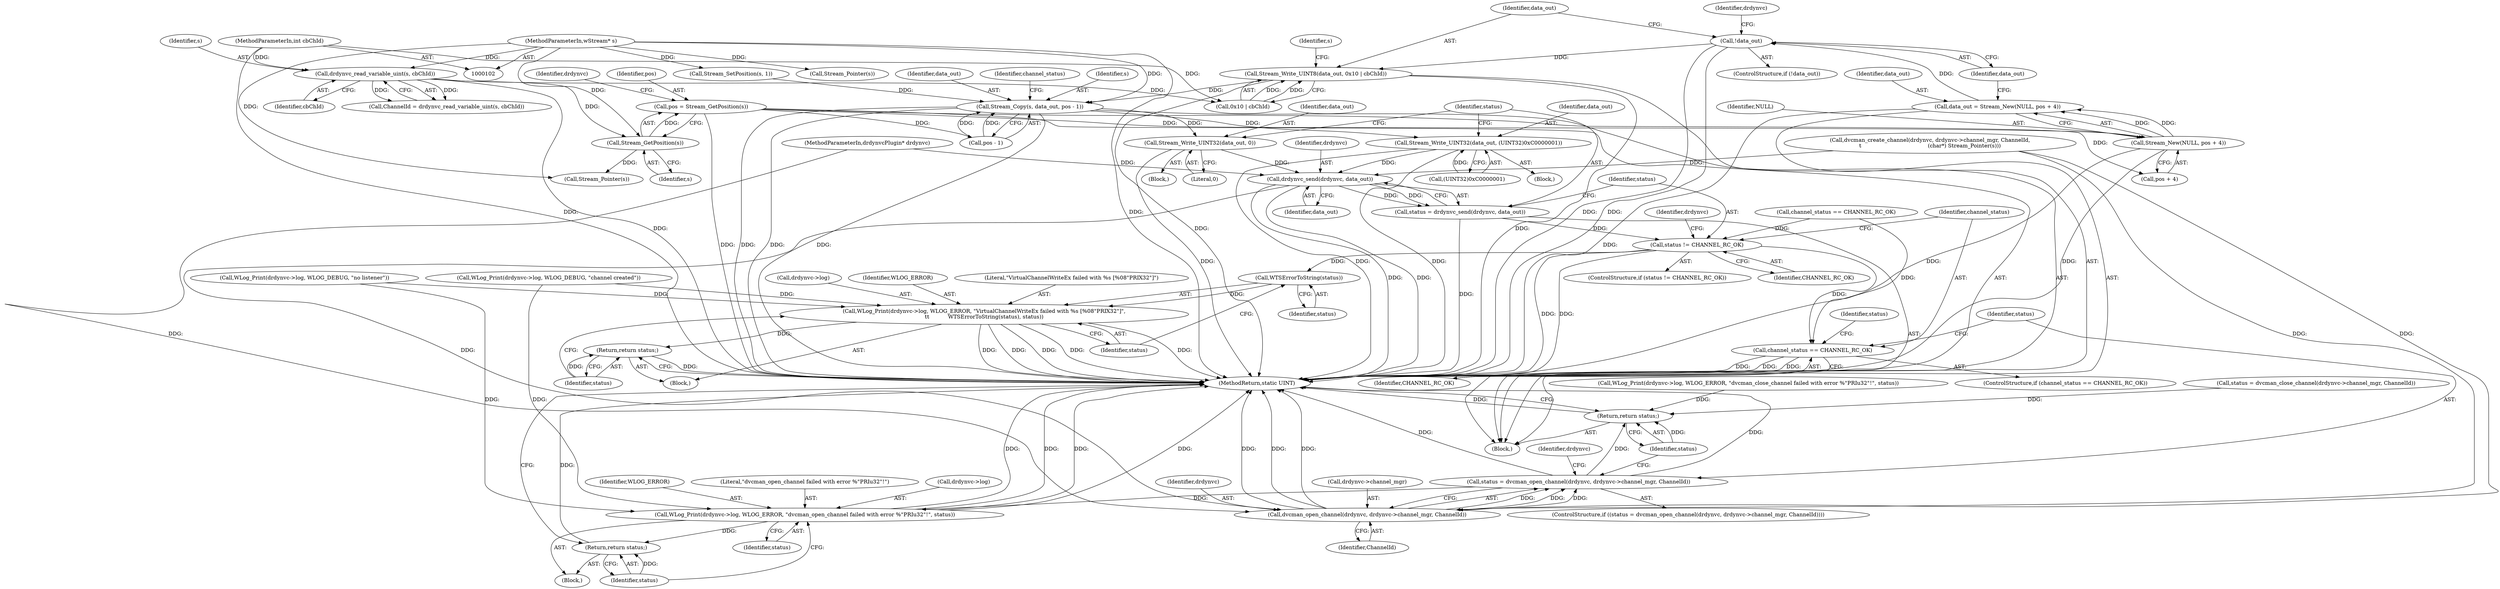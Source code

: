digraph "0_FreeRDP_baee520e3dd9be6511c45a14c5f5e77784de1471_2@pointer" {
"1000187" [label="(Call,!data_out)"];
"1000179" [label="(Call,data_out = Stream_New(NULL, pos + 4))"];
"1000181" [label="(Call,Stream_New(NULL, pos + 4))"];
"1000154" [label="(Call,pos = Stream_GetPosition(s))"];
"1000156" [label="(Call,Stream_GetPosition(s))"];
"1000151" [label="(Call,drdynvc_read_variable_uint(s, cbChId))"];
"1000106" [label="(MethodParameterIn,wStream* s)"];
"1000105" [label="(MethodParameterIn,int cbChId)"];
"1000198" [label="(Call,Stream_Write_UINT8(data_out, 0x10 | cbChId))"];
"1000206" [label="(Call,Stream_Copy(s, data_out, pos - 1))"];
"1000223" [label="(Call,Stream_Write_UINT32(data_out, 0))"];
"1000241" [label="(Call,drdynvc_send(drdynvc, data_out))"];
"1000239" [label="(Call,status = drdynvc_send(drdynvc, data_out))"];
"1000245" [label="(Call,status != CHANNEL_RC_OK)"];
"1000255" [label="(Call,WTSErrorToString(status))"];
"1000249" [label="(Call,WLog_Print(drdynvc->log, WLOG_ERROR, \"VirtualChannelWriteEx failed with %s [%08\"PRIX32\"]\",\n\t\t           WTSErrorToString(status), status))"];
"1000258" [label="(Return,return status;)"];
"1000261" [label="(Call,channel_status == CHANNEL_RC_OK)"];
"1000268" [label="(Call,dvcman_open_channel(drdynvc, drdynvc->channel_mgr, ChannelId))"];
"1000266" [label="(Call,status = dvcman_open_channel(drdynvc, drdynvc->channel_mgr, ChannelId))"];
"1000275" [label="(Call,WLog_Print(drdynvc->log, WLOG_ERROR, \"dvcman_open_channel failed with error %\"PRIu32\"!\", status))"];
"1000282" [label="(Return,return status;)"];
"1000301" [label="(Return,return status;)"];
"1000234" [label="(Call,Stream_Write_UINT32(data_out, (UINT32)0xC0000001))"];
"1000182" [label="(Identifier,NULL)"];
"1000242" [label="(Identifier,drdynvc)"];
"1000243" [label="(Identifier,data_out)"];
"1000258" [label="(Return,return status;)"];
"1000151" [label="(Call,drdynvc_read_variable_uint(s, cbChId))"];
"1000186" [label="(ControlStructure,if (!data_out))"];
"1000257" [label="(Identifier,status)"];
"1000273" [label="(Identifier,ChannelId)"];
"1000270" [label="(Call,drdynvc->channel_mgr)"];
"1000301" [label="(Return,return status;)"];
"1000277" [label="(Identifier,drdynvc)"];
"1000213" [label="(Call,channel_status == CHANNEL_RC_OK)"];
"1000156" [label="(Call,Stream_GetPosition(s))"];
"1000217" [label="(Call,WLog_Print(drdynvc->log, WLOG_DEBUG, \"channel created\"))"];
"1000240" [label="(Identifier,status)"];
"1000265" [label="(ControlStructure,if ((status = dvcman_open_channel(drdynvc, drdynvc->channel_mgr, ChannelId))))"];
"1000228" [label="(Call,WLog_Print(drdynvc->log, WLOG_DEBUG, \"no listener\"))"];
"1000275" [label="(Call,WLog_Print(drdynvc->log, WLOG_ERROR, \"dvcman_open_channel failed with error %\"PRIu32\"!\", status))"];
"1000241" [label="(Call,drdynvc_send(drdynvc, data_out))"];
"1000154" [label="(Call,pos = Stream_GetPosition(s))"];
"1000179" [label="(Call,data_out = Stream_New(NULL, pos + 4))"];
"1000209" [label="(Call,pos - 1)"];
"1000234" [label="(Call,Stream_Write_UINT32(data_out, (UINT32)0xC0000001))"];
"1000236" [label="(Call,(UINT32)0xC0000001)"];
"1000227" [label="(Block,)"];
"1000287" [label="(Call,status = dvcman_close_channel(drdynvc->channel_mgr, ChannelId))"];
"1000247" [label="(Identifier,CHANNEL_RC_OK)"];
"1000177" [label="(Call,Stream_Pointer(s))"];
"1000256" [label="(Identifier,status)"];
"1000206" [label="(Call,Stream_Copy(s, data_out, pos - 1))"];
"1000248" [label="(Block,)"];
"1000251" [label="(Identifier,drdynvc)"];
"1000160" [label="(Identifier,drdynvc)"];
"1000216" [label="(Block,)"];
"1000169" [label="(Call,dvcman_create_channel(drdynvc, drdynvc->channel_mgr, ChannelId,\n\t                                       (char*) Stream_Pointer(s)))"];
"1000200" [label="(Call,0x10 | cbChId)"];
"1000245" [label="(Call,status != CHANNEL_RC_OK)"];
"1000149" [label="(Call,ChannelId = drdynvc_read_variable_uint(s, cbChId))"];
"1000244" [label="(ControlStructure,if (status != CHANNEL_RC_OK))"];
"1000263" [label="(Identifier,CHANNEL_RC_OK)"];
"1000288" [label="(Identifier,status)"];
"1000192" [label="(Identifier,drdynvc)"];
"1000260" [label="(ControlStructure,if (channel_status == CHANNEL_RC_OK))"];
"1000279" [label="(Identifier,WLOG_ERROR)"];
"1000250" [label="(Call,drdynvc->log)"];
"1000224" [label="(Identifier,data_out)"];
"1000281" [label="(Identifier,status)"];
"1000294" [label="(Call,WLog_Print(drdynvc->log, WLOG_ERROR, \"dvcman_close_channel failed with error %\"PRIu32\"!\", status))"];
"1000249" [label="(Call,WLog_Print(drdynvc->log, WLOG_ERROR, \"VirtualChannelWriteEx failed with %s [%08\"PRIX32\"]\",\n\t\t           WTSErrorToString(status), status))"];
"1000303" [label="(MethodReturn,static UINT)"];
"1000155" [label="(Identifier,pos)"];
"1000157" [label="(Identifier,s)"];
"1000204" [label="(Identifier,s)"];
"1000183" [label="(Call,pos + 4)"];
"1000153" [label="(Identifier,cbChId)"];
"1000107" [label="(Block,)"];
"1000103" [label="(MethodParameterIn,drdynvcPlugin* drdynvc)"];
"1000106" [label="(MethodParameterIn,wStream* s)"];
"1000282" [label="(Return,return status;)"];
"1000269" [label="(Identifier,drdynvc)"];
"1000253" [label="(Identifier,WLOG_ERROR)"];
"1000268" [label="(Call,dvcman_open_channel(drdynvc, drdynvc->channel_mgr, ChannelId))"];
"1000283" [label="(Identifier,status)"];
"1000274" [label="(Block,)"];
"1000280" [label="(Literal,\"dvcman_open_channel failed with error %\"PRIu32\"!\")"];
"1000152" [label="(Identifier,s)"];
"1000276" [label="(Call,drdynvc->log)"];
"1000105" [label="(MethodParameterIn,int cbChId)"];
"1000259" [label="(Identifier,status)"];
"1000208" [label="(Identifier,data_out)"];
"1000262" [label="(Identifier,channel_status)"];
"1000254" [label="(Literal,\"VirtualChannelWriteEx failed with %s [%08\"PRIX32\"]\")"];
"1000188" [label="(Identifier,data_out)"];
"1000198" [label="(Call,Stream_Write_UINT8(data_out, 0x10 | cbChId))"];
"1000246" [label="(Identifier,status)"];
"1000267" [label="(Identifier,status)"];
"1000223" [label="(Call,Stream_Write_UINT32(data_out, 0))"];
"1000180" [label="(Identifier,data_out)"];
"1000225" [label="(Literal,0)"];
"1000165" [label="(Call,Stream_Pointer(s))"];
"1000214" [label="(Identifier,channel_status)"];
"1000203" [label="(Call,Stream_SetPosition(s, 1))"];
"1000266" [label="(Call,status = dvcman_open_channel(drdynvc, drdynvc->channel_mgr, ChannelId))"];
"1000207" [label="(Identifier,s)"];
"1000187" [label="(Call,!data_out)"];
"1000255" [label="(Call,WTSErrorToString(status))"];
"1000235" [label="(Identifier,data_out)"];
"1000261" [label="(Call,channel_status == CHANNEL_RC_OK)"];
"1000199" [label="(Identifier,data_out)"];
"1000302" [label="(Identifier,status)"];
"1000239" [label="(Call,status = drdynvc_send(drdynvc, data_out))"];
"1000181" [label="(Call,Stream_New(NULL, pos + 4))"];
"1000187" -> "1000186"  [label="AST: "];
"1000187" -> "1000188"  [label="CFG: "];
"1000188" -> "1000187"  [label="AST: "];
"1000192" -> "1000187"  [label="CFG: "];
"1000199" -> "1000187"  [label="CFG: "];
"1000187" -> "1000303"  [label="DDG: "];
"1000187" -> "1000303"  [label="DDG: "];
"1000179" -> "1000187"  [label="DDG: "];
"1000187" -> "1000198"  [label="DDG: "];
"1000179" -> "1000107"  [label="AST: "];
"1000179" -> "1000181"  [label="CFG: "];
"1000180" -> "1000179"  [label="AST: "];
"1000181" -> "1000179"  [label="AST: "];
"1000188" -> "1000179"  [label="CFG: "];
"1000179" -> "1000303"  [label="DDG: "];
"1000181" -> "1000179"  [label="DDG: "];
"1000181" -> "1000179"  [label="DDG: "];
"1000181" -> "1000183"  [label="CFG: "];
"1000182" -> "1000181"  [label="AST: "];
"1000183" -> "1000181"  [label="AST: "];
"1000181" -> "1000303"  [label="DDG: "];
"1000181" -> "1000303"  [label="DDG: "];
"1000154" -> "1000181"  [label="DDG: "];
"1000154" -> "1000107"  [label="AST: "];
"1000154" -> "1000156"  [label="CFG: "];
"1000155" -> "1000154"  [label="AST: "];
"1000156" -> "1000154"  [label="AST: "];
"1000160" -> "1000154"  [label="CFG: "];
"1000154" -> "1000303"  [label="DDG: "];
"1000156" -> "1000154"  [label="DDG: "];
"1000154" -> "1000183"  [label="DDG: "];
"1000154" -> "1000209"  [label="DDG: "];
"1000156" -> "1000157"  [label="CFG: "];
"1000157" -> "1000156"  [label="AST: "];
"1000151" -> "1000156"  [label="DDG: "];
"1000106" -> "1000156"  [label="DDG: "];
"1000156" -> "1000165"  [label="DDG: "];
"1000151" -> "1000149"  [label="AST: "];
"1000151" -> "1000153"  [label="CFG: "];
"1000152" -> "1000151"  [label="AST: "];
"1000153" -> "1000151"  [label="AST: "];
"1000149" -> "1000151"  [label="CFG: "];
"1000151" -> "1000303"  [label="DDG: "];
"1000151" -> "1000149"  [label="DDG: "];
"1000151" -> "1000149"  [label="DDG: "];
"1000106" -> "1000151"  [label="DDG: "];
"1000105" -> "1000151"  [label="DDG: "];
"1000151" -> "1000200"  [label="DDG: "];
"1000106" -> "1000102"  [label="AST: "];
"1000106" -> "1000303"  [label="DDG: "];
"1000106" -> "1000165"  [label="DDG: "];
"1000106" -> "1000177"  [label="DDG: "];
"1000106" -> "1000203"  [label="DDG: "];
"1000106" -> "1000206"  [label="DDG: "];
"1000105" -> "1000102"  [label="AST: "];
"1000105" -> "1000303"  [label="DDG: "];
"1000105" -> "1000200"  [label="DDG: "];
"1000198" -> "1000107"  [label="AST: "];
"1000198" -> "1000200"  [label="CFG: "];
"1000199" -> "1000198"  [label="AST: "];
"1000200" -> "1000198"  [label="AST: "];
"1000204" -> "1000198"  [label="CFG: "];
"1000198" -> "1000303"  [label="DDG: "];
"1000198" -> "1000303"  [label="DDG: "];
"1000200" -> "1000198"  [label="DDG: "];
"1000200" -> "1000198"  [label="DDG: "];
"1000198" -> "1000206"  [label="DDG: "];
"1000206" -> "1000107"  [label="AST: "];
"1000206" -> "1000209"  [label="CFG: "];
"1000207" -> "1000206"  [label="AST: "];
"1000208" -> "1000206"  [label="AST: "];
"1000209" -> "1000206"  [label="AST: "];
"1000214" -> "1000206"  [label="CFG: "];
"1000206" -> "1000303"  [label="DDG: "];
"1000206" -> "1000303"  [label="DDG: "];
"1000206" -> "1000303"  [label="DDG: "];
"1000203" -> "1000206"  [label="DDG: "];
"1000209" -> "1000206"  [label="DDG: "];
"1000209" -> "1000206"  [label="DDG: "];
"1000206" -> "1000223"  [label="DDG: "];
"1000206" -> "1000234"  [label="DDG: "];
"1000223" -> "1000216"  [label="AST: "];
"1000223" -> "1000225"  [label="CFG: "];
"1000224" -> "1000223"  [label="AST: "];
"1000225" -> "1000223"  [label="AST: "];
"1000240" -> "1000223"  [label="CFG: "];
"1000223" -> "1000303"  [label="DDG: "];
"1000223" -> "1000241"  [label="DDG: "];
"1000241" -> "1000239"  [label="AST: "];
"1000241" -> "1000243"  [label="CFG: "];
"1000242" -> "1000241"  [label="AST: "];
"1000243" -> "1000241"  [label="AST: "];
"1000239" -> "1000241"  [label="CFG: "];
"1000241" -> "1000303"  [label="DDG: "];
"1000241" -> "1000303"  [label="DDG: "];
"1000241" -> "1000239"  [label="DDG: "];
"1000241" -> "1000239"  [label="DDG: "];
"1000169" -> "1000241"  [label="DDG: "];
"1000103" -> "1000241"  [label="DDG: "];
"1000234" -> "1000241"  [label="DDG: "];
"1000241" -> "1000268"  [label="DDG: "];
"1000239" -> "1000107"  [label="AST: "];
"1000240" -> "1000239"  [label="AST: "];
"1000246" -> "1000239"  [label="CFG: "];
"1000239" -> "1000303"  [label="DDG: "];
"1000239" -> "1000245"  [label="DDG: "];
"1000245" -> "1000244"  [label="AST: "];
"1000245" -> "1000247"  [label="CFG: "];
"1000246" -> "1000245"  [label="AST: "];
"1000247" -> "1000245"  [label="AST: "];
"1000251" -> "1000245"  [label="CFG: "];
"1000262" -> "1000245"  [label="CFG: "];
"1000245" -> "1000303"  [label="DDG: "];
"1000245" -> "1000303"  [label="DDG: "];
"1000213" -> "1000245"  [label="DDG: "];
"1000245" -> "1000255"  [label="DDG: "];
"1000245" -> "1000261"  [label="DDG: "];
"1000255" -> "1000249"  [label="AST: "];
"1000255" -> "1000256"  [label="CFG: "];
"1000256" -> "1000255"  [label="AST: "];
"1000257" -> "1000255"  [label="CFG: "];
"1000255" -> "1000249"  [label="DDG: "];
"1000249" -> "1000248"  [label="AST: "];
"1000249" -> "1000257"  [label="CFG: "];
"1000250" -> "1000249"  [label="AST: "];
"1000253" -> "1000249"  [label="AST: "];
"1000254" -> "1000249"  [label="AST: "];
"1000257" -> "1000249"  [label="AST: "];
"1000259" -> "1000249"  [label="CFG: "];
"1000249" -> "1000303"  [label="DDG: "];
"1000249" -> "1000303"  [label="DDG: "];
"1000249" -> "1000303"  [label="DDG: "];
"1000249" -> "1000303"  [label="DDG: "];
"1000249" -> "1000303"  [label="DDG: "];
"1000228" -> "1000249"  [label="DDG: "];
"1000217" -> "1000249"  [label="DDG: "];
"1000249" -> "1000258"  [label="DDG: "];
"1000258" -> "1000248"  [label="AST: "];
"1000258" -> "1000259"  [label="CFG: "];
"1000259" -> "1000258"  [label="AST: "];
"1000303" -> "1000258"  [label="CFG: "];
"1000258" -> "1000303"  [label="DDG: "];
"1000259" -> "1000258"  [label="DDG: "];
"1000261" -> "1000260"  [label="AST: "];
"1000261" -> "1000263"  [label="CFG: "];
"1000262" -> "1000261"  [label="AST: "];
"1000263" -> "1000261"  [label="AST: "];
"1000267" -> "1000261"  [label="CFG: "];
"1000288" -> "1000261"  [label="CFG: "];
"1000261" -> "1000303"  [label="DDG: "];
"1000261" -> "1000303"  [label="DDG: "];
"1000261" -> "1000303"  [label="DDG: "];
"1000213" -> "1000261"  [label="DDG: "];
"1000268" -> "1000266"  [label="AST: "];
"1000268" -> "1000273"  [label="CFG: "];
"1000269" -> "1000268"  [label="AST: "];
"1000270" -> "1000268"  [label="AST: "];
"1000273" -> "1000268"  [label="AST: "];
"1000266" -> "1000268"  [label="CFG: "];
"1000268" -> "1000303"  [label="DDG: "];
"1000268" -> "1000303"  [label="DDG: "];
"1000268" -> "1000303"  [label="DDG: "];
"1000268" -> "1000266"  [label="DDG: "];
"1000268" -> "1000266"  [label="DDG: "];
"1000268" -> "1000266"  [label="DDG: "];
"1000103" -> "1000268"  [label="DDG: "];
"1000169" -> "1000268"  [label="DDG: "];
"1000169" -> "1000268"  [label="DDG: "];
"1000266" -> "1000265"  [label="AST: "];
"1000267" -> "1000266"  [label="AST: "];
"1000277" -> "1000266"  [label="CFG: "];
"1000302" -> "1000266"  [label="CFG: "];
"1000266" -> "1000303"  [label="DDG: "];
"1000266" -> "1000303"  [label="DDG: "];
"1000266" -> "1000275"  [label="DDG: "];
"1000266" -> "1000301"  [label="DDG: "];
"1000275" -> "1000274"  [label="AST: "];
"1000275" -> "1000281"  [label="CFG: "];
"1000276" -> "1000275"  [label="AST: "];
"1000279" -> "1000275"  [label="AST: "];
"1000280" -> "1000275"  [label="AST: "];
"1000281" -> "1000275"  [label="AST: "];
"1000283" -> "1000275"  [label="CFG: "];
"1000275" -> "1000303"  [label="DDG: "];
"1000275" -> "1000303"  [label="DDG: "];
"1000275" -> "1000303"  [label="DDG: "];
"1000275" -> "1000303"  [label="DDG: "];
"1000228" -> "1000275"  [label="DDG: "];
"1000217" -> "1000275"  [label="DDG: "];
"1000275" -> "1000282"  [label="DDG: "];
"1000282" -> "1000274"  [label="AST: "];
"1000282" -> "1000283"  [label="CFG: "];
"1000283" -> "1000282"  [label="AST: "];
"1000303" -> "1000282"  [label="CFG: "];
"1000282" -> "1000303"  [label="DDG: "];
"1000283" -> "1000282"  [label="DDG: "];
"1000301" -> "1000107"  [label="AST: "];
"1000301" -> "1000302"  [label="CFG: "];
"1000302" -> "1000301"  [label="AST: "];
"1000303" -> "1000301"  [label="CFG: "];
"1000301" -> "1000303"  [label="DDG: "];
"1000302" -> "1000301"  [label="DDG: "];
"1000294" -> "1000301"  [label="DDG: "];
"1000287" -> "1000301"  [label="DDG: "];
"1000234" -> "1000227"  [label="AST: "];
"1000234" -> "1000236"  [label="CFG: "];
"1000235" -> "1000234"  [label="AST: "];
"1000236" -> "1000234"  [label="AST: "];
"1000240" -> "1000234"  [label="CFG: "];
"1000234" -> "1000303"  [label="DDG: "];
"1000234" -> "1000303"  [label="DDG: "];
"1000236" -> "1000234"  [label="DDG: "];
}
